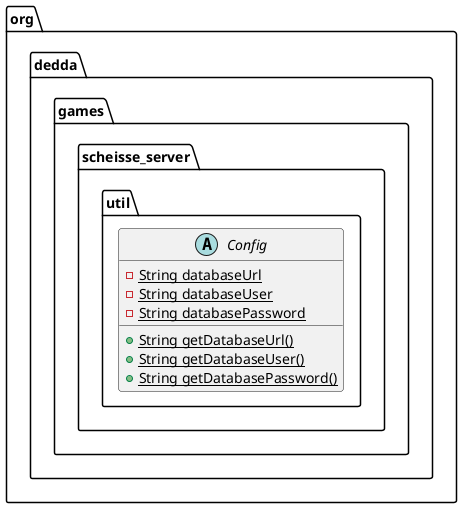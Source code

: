 @startuml
abstract class org.dedda.games.scheisse_server.util.Config{
    - {static} String databaseUrl
    - {static} String databaseUser
    - {static} String databasePassword
    + {static} String getDatabaseUrl()
    + {static} String getDatabaseUser()
    + {static} String getDatabasePassword()
}
@enduml